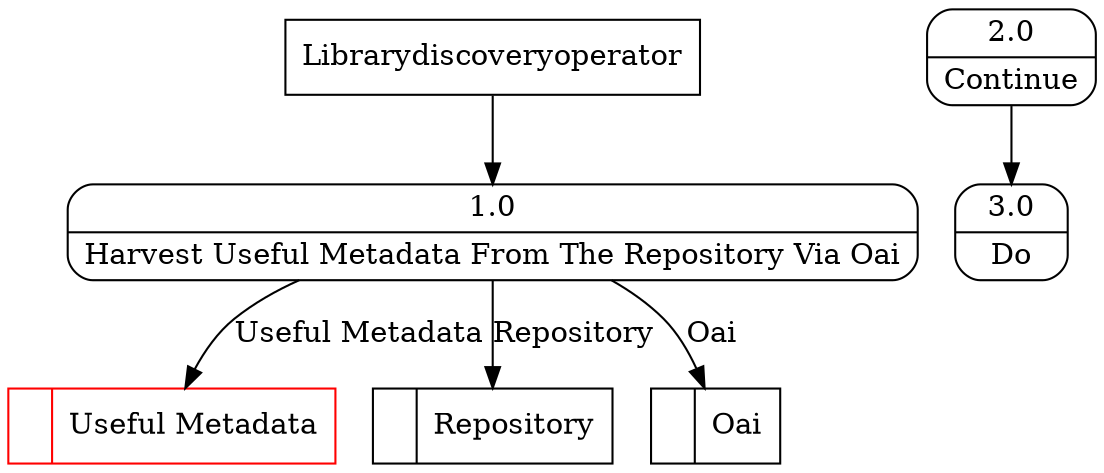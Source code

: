 digraph dfd2{ 
node[shape=record]
200 [label="<f0>  |<f1> Useful Metadata " color=red];
201 [label="<f0>  |<f1> Repository " ];
202 [label="<f0>  |<f1> Oai " ];
203 [label="Librarydiscoveryoperator" shape=box];
204 [label="{<f0> 1.0|<f1> Harvest Useful Metadata From The Repository Via Oai }" shape=Mrecord];
205 [label="{<f0> 2.0|<f1> Continue }" shape=Mrecord];
206 [label="{<f0> 3.0|<f1> Do }" shape=Mrecord];
203 -> 204
204 -> 200 [label="Useful Metadata"]
204 -> 201 [label="Repository"]
204 -> 202 [label="Oai"]
205 -> 206
}